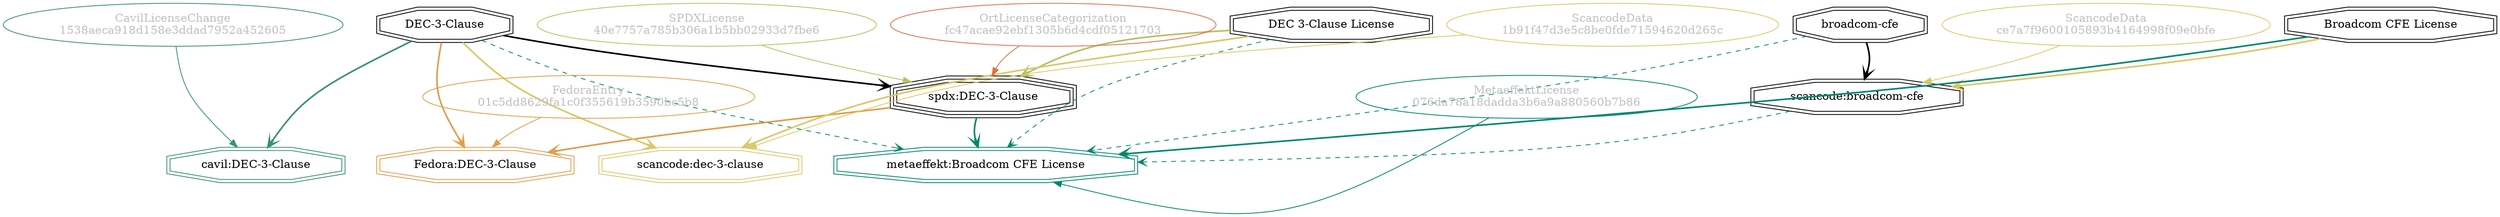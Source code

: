 strict digraph {
    node [shape=box];
    graph [splines=curved];
    1455 [label="SPDXLicense\n40e7757a785b306a1b5bb02933d7fbe6"
         ,fontcolor=gray
         ,color="#b8bf62"
         ,fillcolor="beige;1"
         ,shape=ellipse];
    1456 [label="spdx:DEC-3-Clause"
         ,shape=tripleoctagon];
    1457 [label="DEC-3-Clause"
         ,shape=doubleoctagon];
    1458 [label="DEC 3-Clause License"
         ,shape=doubleoctagon];
    6287 [label="FedoraEntry\n01c5dd8629fa1c0f355619b3590bc5b8"
         ,fontcolor=gray
         ,color="#e09d4b"
         ,fillcolor="beige;1"
         ,shape=ellipse];
    6288 [label="Fedora:DEC-3-Clause"
         ,color="#e09d4b"
         ,shape=doubleoctagon];
    12552 [label="ScancodeData\nce7a7f9600105893b4164998f09e0bfe"
          ,fontcolor=gray
          ,color="#dac767"
          ,fillcolor="beige;1"
          ,shape=ellipse];
    12553 [label="scancode:broadcom-cfe"
          ,shape=doubleoctagon];
    12554 [label="broadcom-cfe"
          ,shape=doubleoctagon];
    12555 [label="Broadcom CFE License"
          ,shape=doubleoctagon];
    14538 [label="ScancodeData\n1b91f47d3e5c8be0fde71594620d265c"
          ,fontcolor=gray
          ,color="#dac767"
          ,fillcolor="beige;1"
          ,shape=ellipse];
    14539 [label="scancode:dec-3-clause"
          ,color="#dac767"
          ,shape=doubleoctagon];
    28654 [label="OrtLicenseCategorization\nfc47acae92ebf1305b6d4cdf05121703"
          ,fontcolor=gray
          ,color="#e06f45"
          ,fillcolor="beige;1"
          ,shape=ellipse];
    36730 [label="CavilLicenseChange\n1538aeca918d158e3ddad7952a452605"
          ,fontcolor=gray
          ,color="#379469"
          ,fillcolor="beige;1"
          ,shape=ellipse];
    36731 [label="cavil:DEC-3-Clause"
          ,color="#379469"
          ,shape=doubleoctagon];
    39641 [label="MetaeffektLicense\n076da78a18dadda3b6a9a880560b7b86"
          ,fontcolor=gray
          ,color="#00876c"
          ,fillcolor="beige;1"
          ,shape=ellipse];
    39642 [label="metaeffekt:Broadcom CFE License"
          ,color="#00876c"
          ,shape=doubleoctagon];
    1455 -> 1456 [weight=0.5
                 ,color="#b8bf62"];
    1456 -> 6288 [style=bold
                 ,arrowhead=vee
                 ,weight=0.7
                 ,color="#e09d4b"];
    1456 -> 39642 [style=bold
                  ,arrowhead=vee
                  ,weight=0.7
                  ,color="#00876c"];
    1457 -> 1456 [style=bold
                 ,arrowhead=vee
                 ,weight=0.7];
    1457 -> 6288 [style=bold
                 ,arrowhead=vee
                 ,weight=0.7
                 ,color="#e09d4b"];
    1457 -> 14539 [style=bold
                  ,arrowhead=vee
                  ,weight=0.7
                  ,color="#dac767"];
    1457 -> 36731 [style=bold
                  ,arrowhead=vee
                  ,weight=0.7
                  ,color="#379469"];
    1457 -> 36731 [style=bold
                  ,arrowhead=vee
                  ,weight=0.7
                  ,color="#379469"];
    1457 -> 39642 [style=dashed
                  ,arrowhead=vee
                  ,weight=0.5
                  ,color="#00876c"];
    1458 -> 1456 [style=bold
                 ,arrowhead=vee
                 ,weight=0.7
                 ,color="#b8bf62"];
    1458 -> 14539 [style=bold
                  ,arrowhead=vee
                  ,weight=0.7
                  ,color="#dac767"];
    1458 -> 39642 [style=dashed
                  ,arrowhead=vee
                  ,weight=0.5
                  ,color="#00876c"];
    6287 -> 6288 [weight=0.5
                 ,color="#e09d4b"];
    12552 -> 12553 [weight=0.5
                   ,color="#dac767"];
    12553 -> 39642 [style=dashed
                   ,arrowhead=vee
                   ,weight=0.5
                   ,color="#00876c"];
    12554 -> 12553 [style=bold
                   ,arrowhead=vee
                   ,weight=0.7];
    12554 -> 39642 [style=dashed
                   ,arrowhead=vee
                   ,weight=0.5
                   ,color="#00876c"];
    12555 -> 12553 [style=bold
                   ,arrowhead=vee
                   ,weight=0.7
                   ,color="#dac767"];
    12555 -> 39642 [style=bold
                   ,arrowhead=vee
                   ,weight=0.7
                   ,color="#00876c"];
    12555 -> 39642 [style=bold
                   ,arrowhead=vee
                   ,weight=0.7
                   ,color="#00876c"];
    14538 -> 14539 [weight=0.5
                   ,color="#dac767"];
    28654 -> 1456 [weight=0.5
                  ,color="#e06f45"];
    36730 -> 36731 [weight=0.5
                   ,color="#379469"];
    39641 -> 39642 [weight=0.5
                   ,color="#00876c"];
}
